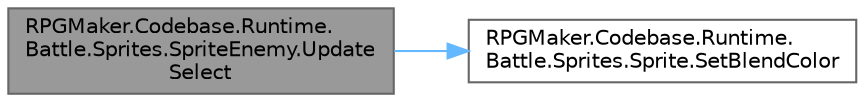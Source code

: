 digraph "RPGMaker.Codebase.Runtime.Battle.Sprites.SpriteEnemy.UpdateSelect"
{
 // LATEX_PDF_SIZE
  bgcolor="transparent";
  edge [fontname=Helvetica,fontsize=10,labelfontname=Helvetica,labelfontsize=10];
  node [fontname=Helvetica,fontsize=10,shape=box,height=0.2,width=0.4];
  rankdir="LR";
  Node1 [id="Node000001",label="RPGMaker.Codebase.Runtime.\lBattle.Sprites.SpriteEnemy.Update\lSelect",height=0.2,width=0.4,color="gray40", fillcolor="grey60", style="filled", fontcolor="black",tooltip="😁 敵の選択アニメーション更新"];
  Node1 -> Node2 [id="edge1_Node000001_Node000002",color="steelblue1",style="solid",tooltip=" "];
  Node2 [id="Node000002",label="RPGMaker.Codebase.Runtime.\lBattle.Sprites.Sprite.SetBlendColor",height=0.2,width=0.4,color="grey40", fillcolor="white", style="filled",URL="$de/db2/class_r_p_g_maker_1_1_codebase_1_1_runtime_1_1_battle_1_1_sprites_1_1_sprite.html#adfea0a47930d10d10103da5d95016fcf",tooltip="😁 BlendColor設定"];
}
